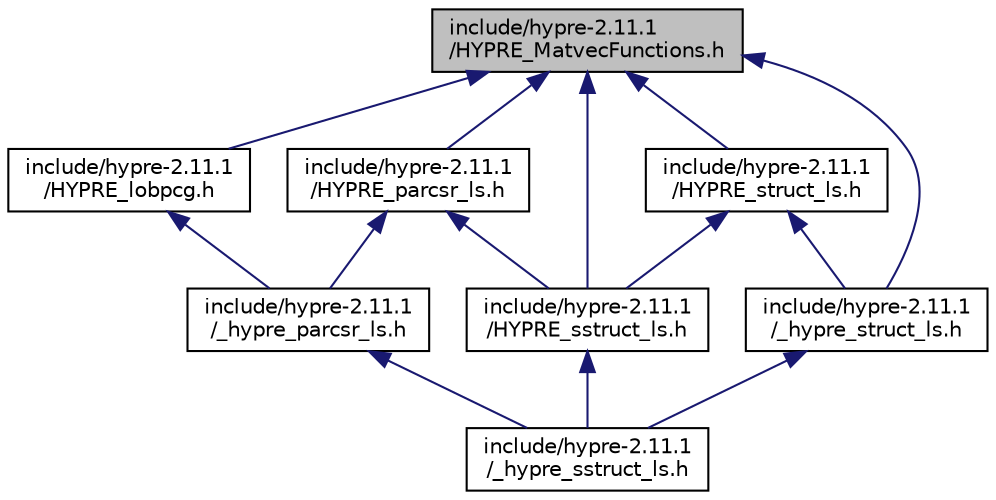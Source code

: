 digraph "include/hypre-2.11.1/HYPRE_MatvecFunctions.h"
{
 // LATEX_PDF_SIZE
  edge [fontname="Helvetica",fontsize="10",labelfontname="Helvetica",labelfontsize="10"];
  node [fontname="Helvetica",fontsize="10",shape=record];
  Node1 [label="include/hypre-2.11.1\l/HYPRE_MatvecFunctions.h",height=0.2,width=0.4,color="black", fillcolor="grey75", style="filled", fontcolor="black",tooltip=" "];
  Node1 -> Node2 [dir="back",color="midnightblue",fontsize="10",style="solid",fontname="Helvetica"];
  Node2 [label="include/hypre-2.11.1\l/HYPRE_parcsr_ls.h",height=0.2,width=0.4,color="black", fillcolor="white", style="filled",URL="$_h_y_p_r_e__parcsr__ls_8h.html",tooltip=" "];
  Node2 -> Node3 [dir="back",color="midnightblue",fontsize="10",style="solid",fontname="Helvetica"];
  Node3 [label="include/hypre-2.11.1\l/_hypre_parcsr_ls.h",height=0.2,width=0.4,color="black", fillcolor="white", style="filled",URL="$__hypre__parcsr__ls_8h.html",tooltip=" "];
  Node3 -> Node4 [dir="back",color="midnightblue",fontsize="10",style="solid",fontname="Helvetica"];
  Node4 [label="include/hypre-2.11.1\l/_hypre_sstruct_ls.h",height=0.2,width=0.4,color="black", fillcolor="white", style="filled",URL="$__hypre__sstruct__ls_8h.html",tooltip=" "];
  Node2 -> Node5 [dir="back",color="midnightblue",fontsize="10",style="solid",fontname="Helvetica"];
  Node5 [label="include/hypre-2.11.1\l/HYPRE_sstruct_ls.h",height=0.2,width=0.4,color="black", fillcolor="white", style="filled",URL="$_h_y_p_r_e__sstruct__ls_8h.html",tooltip=" "];
  Node5 -> Node4 [dir="back",color="midnightblue",fontsize="10",style="solid",fontname="Helvetica"];
  Node1 -> Node6 [dir="back",color="midnightblue",fontsize="10",style="solid",fontname="Helvetica"];
  Node6 [label="include/hypre-2.11.1\l/HYPRE_lobpcg.h",height=0.2,width=0.4,color="black", fillcolor="white", style="filled",URL="$_h_y_p_r_e__lobpcg_8h.html",tooltip=" "];
  Node6 -> Node3 [dir="back",color="midnightblue",fontsize="10",style="solid",fontname="Helvetica"];
  Node1 -> Node7 [dir="back",color="midnightblue",fontsize="10",style="solid",fontname="Helvetica"];
  Node7 [label="include/hypre-2.11.1\l/HYPRE_struct_ls.h",height=0.2,width=0.4,color="black", fillcolor="white", style="filled",URL="$_h_y_p_r_e__struct__ls_8h.html",tooltip=" "];
  Node7 -> Node5 [dir="back",color="midnightblue",fontsize="10",style="solid",fontname="Helvetica"];
  Node7 -> Node8 [dir="back",color="midnightblue",fontsize="10",style="solid",fontname="Helvetica"];
  Node8 [label="include/hypre-2.11.1\l/_hypre_struct_ls.h",height=0.2,width=0.4,color="black", fillcolor="white", style="filled",URL="$__hypre__struct__ls_8h.html",tooltip=" "];
  Node8 -> Node4 [dir="back",color="midnightblue",fontsize="10",style="solid",fontname="Helvetica"];
  Node1 -> Node5 [dir="back",color="midnightblue",fontsize="10",style="solid",fontname="Helvetica"];
  Node1 -> Node8 [dir="back",color="midnightblue",fontsize="10",style="solid",fontname="Helvetica"];
}
